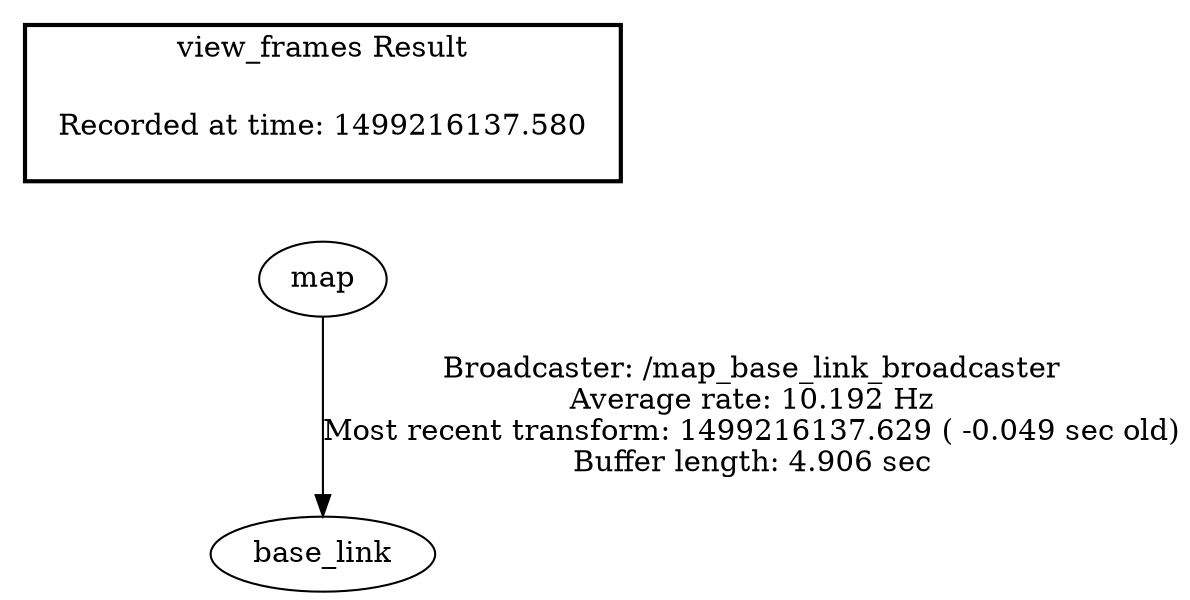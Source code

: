 digraph G {
"map" -> "base_link"[label="Broadcaster: /map_base_link_broadcaster\nAverage rate: 10.192 Hz\nMost recent transform: 1499216137.629 ( -0.049 sec old)\nBuffer length: 4.906 sec\n"];
edge [style=invis];
 subgraph cluster_legend { style=bold; color=black; label ="view_frames Result";
"Recorded at time: 1499216137.580"[ shape=plaintext ] ;
 }->"map";
}